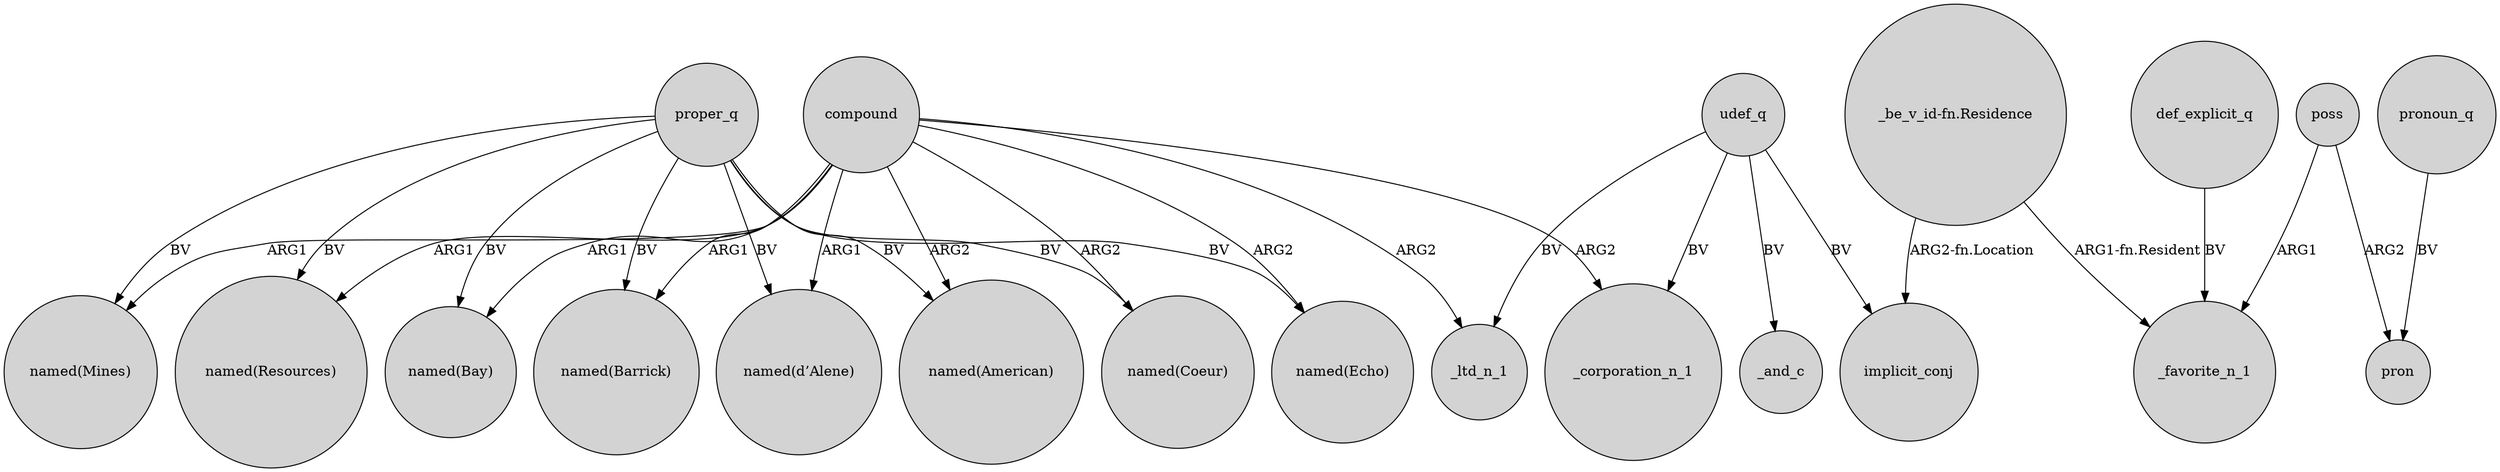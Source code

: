 digraph {
	node [shape=circle style=filled]
	proper_q -> "named(Bay)" [label=BV]
	proper_q -> "named(Barrick)" [label=BV]
	compound -> "named(Barrick)" [label=ARG1]
	proper_q -> "named(Resources)" [label=BV]
	"_be_v_id-fn.Residence" -> implicit_conj [label="ARG2-fn.Location"]
	compound -> "named(Mines)" [label=ARG1]
	compound -> "named(Bay)" [label=ARG1]
	poss -> _favorite_n_1 [label=ARG1]
	def_explicit_q -> _favorite_n_1 [label=BV]
	compound -> "named(Resources)" [label=ARG1]
	"_be_v_id-fn.Residence" -> _favorite_n_1 [label="ARG1-fn.Resident"]
	udef_q -> _and_c [label=BV]
	proper_q -> "named(d’Alene)" [label=BV]
	proper_q -> "named(Coeur)" [label=BV]
	pronoun_q -> pron [label=BV]
	poss -> pron [label=ARG2]
	proper_q -> "named(Echo)" [label=BV]
	compound -> "named(d’Alene)" [label=ARG1]
	compound -> _ltd_n_1 [label=ARG2]
	compound -> _corporation_n_1 [label=ARG2]
	udef_q -> _corporation_n_1 [label=BV]
	compound -> "named(American)" [label=ARG2]
	udef_q -> _ltd_n_1 [label=BV]
	proper_q -> "named(American)" [label=BV]
	compound -> "named(Echo)" [label=ARG2]
	compound -> "named(Coeur)" [label=ARG2]
	proper_q -> "named(Mines)" [label=BV]
	udef_q -> implicit_conj [label=BV]
}
